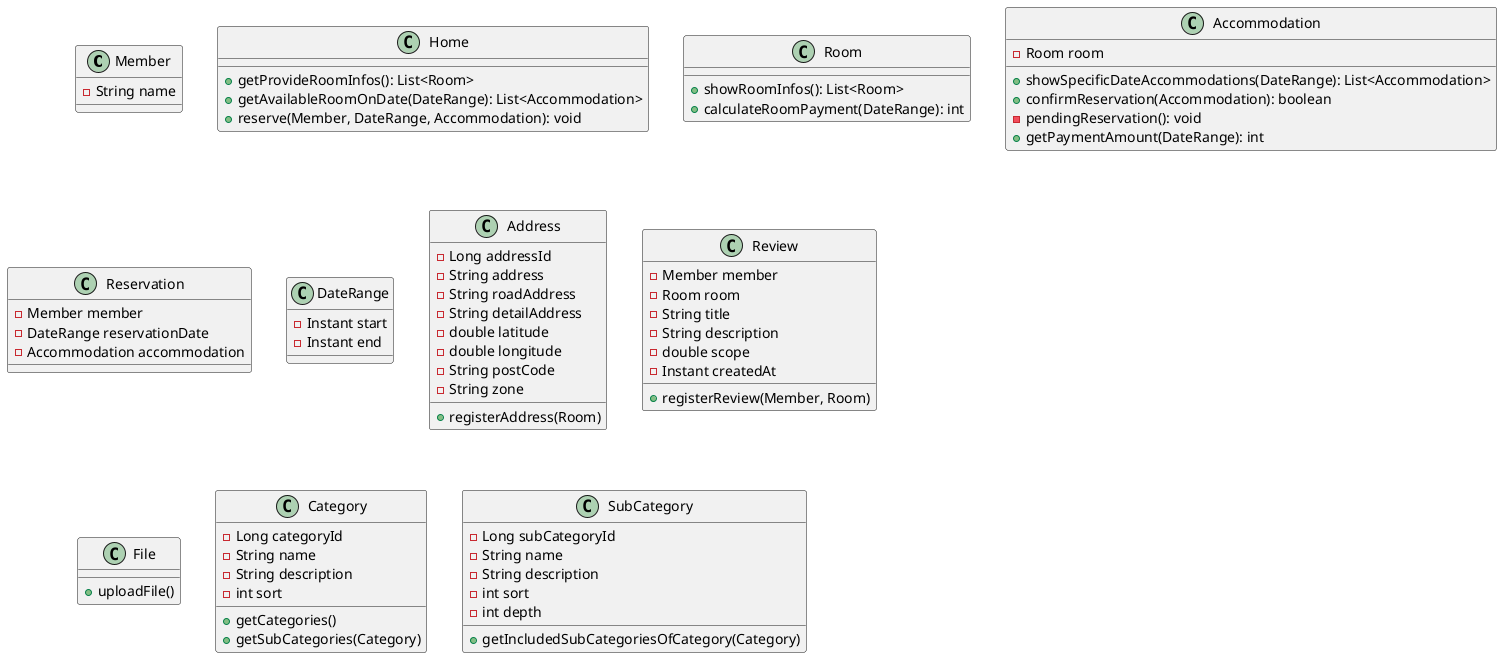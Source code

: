 @startuml
class Member {
  -String name
}

class Home {
  +getProvideRoomInfos(): List<Room>
  +getAvailableRoomOnDate(DateRange): List<Accommodation>
  +reserve(Member, DateRange, Accommodation): void
}

class Room {
  +showRoomInfos(): List<Room>
  +calculateRoomPayment(DateRange): int
}

class Accommodation {
  -Room room
  +showSpecificDateAccommodations(DateRange): List<Accommodation>
  +confirmReservation(Accommodation): boolean
  -pendingReservation(): void
  +getPaymentAmount(DateRange): int
}

class Reservation {
  -Member member
  -DateRange reservationDate
  -Accommodation accommodation
}

class DateRange {
  -Instant start
  -Instant end
}

class Address {
  -Long addressId
  -String address
  -String roadAddress
  -String detailAddress
  -double latitude
  -double longitude
  -String postCode
  -String zone
  +registerAddress(Room)
}

class Review {
  -Member member
  -Room room
  -String title
  -String description
  -double scope
  -Instant createdAt
  +registerReview(Member, Room)
}

class File {
  +uploadFile()
}

class Category {
  -Long categoryId
  -String name
  -String description
  -int sort
  +getCategories()
  +getSubCategories(Category)
}

class SubCategory {
  -Long subCategoryId
  -String name
  -String description
  -int sort
  -int depth
  +getIncludedSubCategoriesOfCategory(Category)
}

@enduml